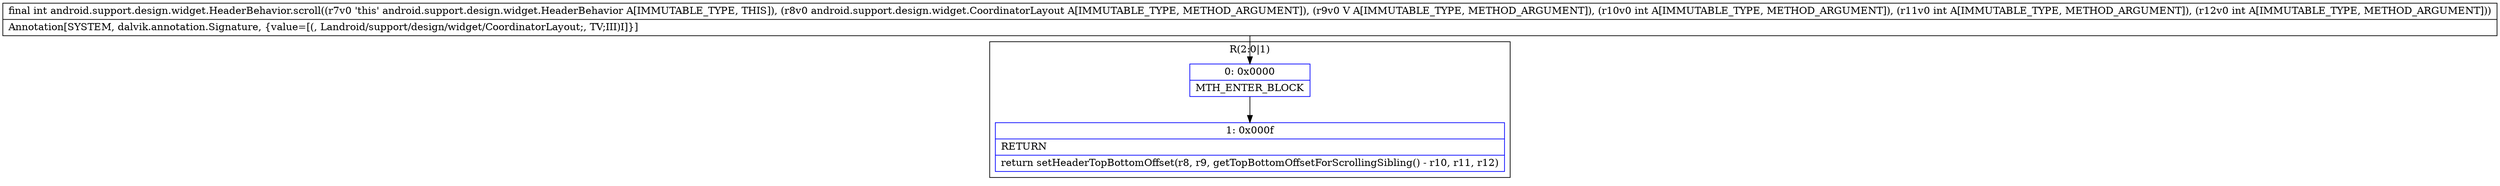 digraph "CFG forandroid.support.design.widget.HeaderBehavior.scroll(Landroid\/support\/design\/widget\/CoordinatorLayout;Landroid\/view\/View;III)I" {
subgraph cluster_Region_1793663870 {
label = "R(2:0|1)";
node [shape=record,color=blue];
Node_0 [shape=record,label="{0\:\ 0x0000|MTH_ENTER_BLOCK\l}"];
Node_1 [shape=record,label="{1\:\ 0x000f|RETURN\l|return setHeaderTopBottomOffset(r8, r9, getTopBottomOffsetForScrollingSibling() \- r10, r11, r12)\l}"];
}
MethodNode[shape=record,label="{final int android.support.design.widget.HeaderBehavior.scroll((r7v0 'this' android.support.design.widget.HeaderBehavior A[IMMUTABLE_TYPE, THIS]), (r8v0 android.support.design.widget.CoordinatorLayout A[IMMUTABLE_TYPE, METHOD_ARGUMENT]), (r9v0 V A[IMMUTABLE_TYPE, METHOD_ARGUMENT]), (r10v0 int A[IMMUTABLE_TYPE, METHOD_ARGUMENT]), (r11v0 int A[IMMUTABLE_TYPE, METHOD_ARGUMENT]), (r12v0 int A[IMMUTABLE_TYPE, METHOD_ARGUMENT]))  | Annotation[SYSTEM, dalvik.annotation.Signature, \{value=[(, Landroid\/support\/design\/widget\/CoordinatorLayout;, TV;III)I]\}]\l}"];
MethodNode -> Node_0;
Node_0 -> Node_1;
}

